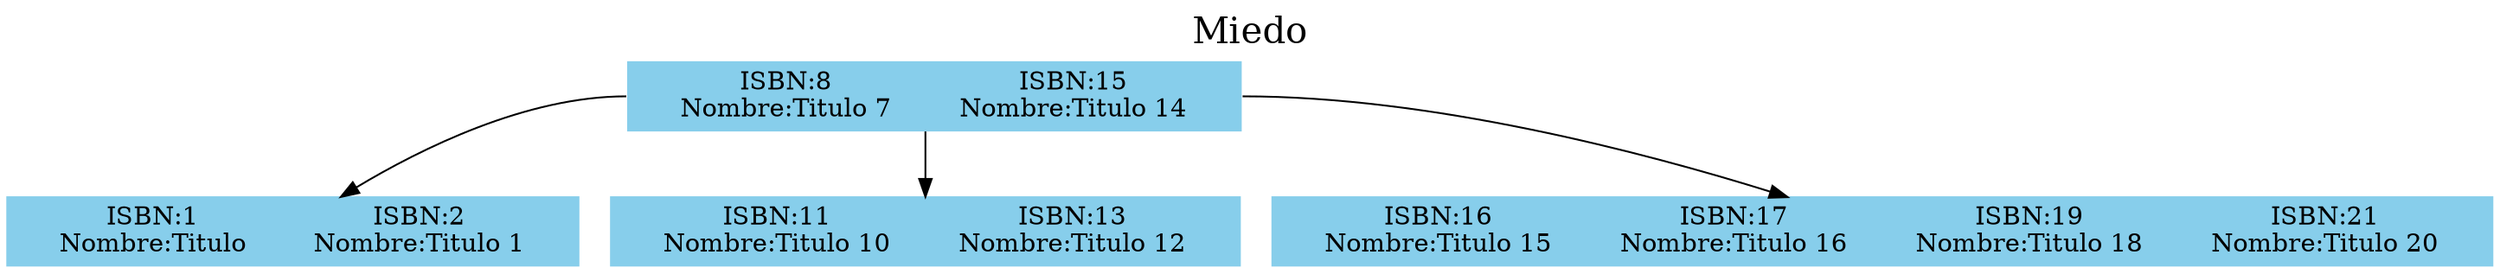 digraph g { 
	graph[label="Miedo", labelloc=t, fontsize=20, compound=true]; node [shape=record, fontcolor = black, style = filled, color = skyblue];
	Nodo692658612[label="<P0>| ISBN:8\nNombre:Titulo 7|<P1>| ISBN:15\nNombre:Titulo 14|<P2>"];
	Nodo1336339081[label="<P0>| ISBN:1\nNombre:Titulo|<P1>| ISBN:2\nNombre:Titulo 1|<P2>"];
Nodo692658612:P0 -> Nodo1336339081;
	Nodo1143874589[label="<P0>| ISBN:11\nNombre:Titulo 10|<P1>| ISBN:13\nNombre:Titulo 12|<P2>"];
Nodo692658612:P1 -> Nodo1143874589;
	Nodo382328005[label="<P0>| ISBN:16\nNombre:Titulo 15|<P1>| ISBN:17\nNombre:Titulo 16|<P2>| ISBN:19\nNombre:Titulo 18|<P3>| ISBN:21\nNombre:Titulo 20|<P4>"];
Nodo692658612:P2 -> Nodo382328005;
}
